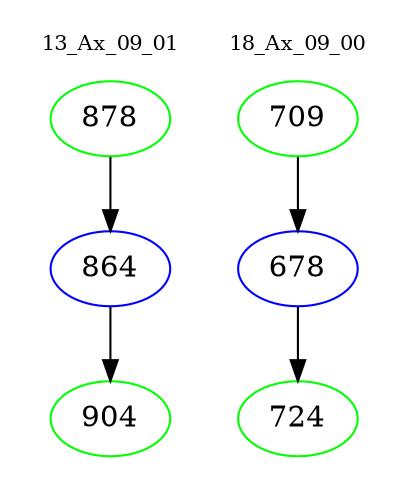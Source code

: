 digraph{
subgraph cluster_0 {
color = white
label = "13_Ax_09_01";
fontsize=10;
T0_878 [label="878", color="green"]
T0_878 -> T0_864 [color="black"]
T0_864 [label="864", color="blue"]
T0_864 -> T0_904 [color="black"]
T0_904 [label="904", color="green"]
}
subgraph cluster_1 {
color = white
label = "18_Ax_09_00";
fontsize=10;
T1_709 [label="709", color="green"]
T1_709 -> T1_678 [color="black"]
T1_678 [label="678", color="blue"]
T1_678 -> T1_724 [color="black"]
T1_724 [label="724", color="green"]
}
}
